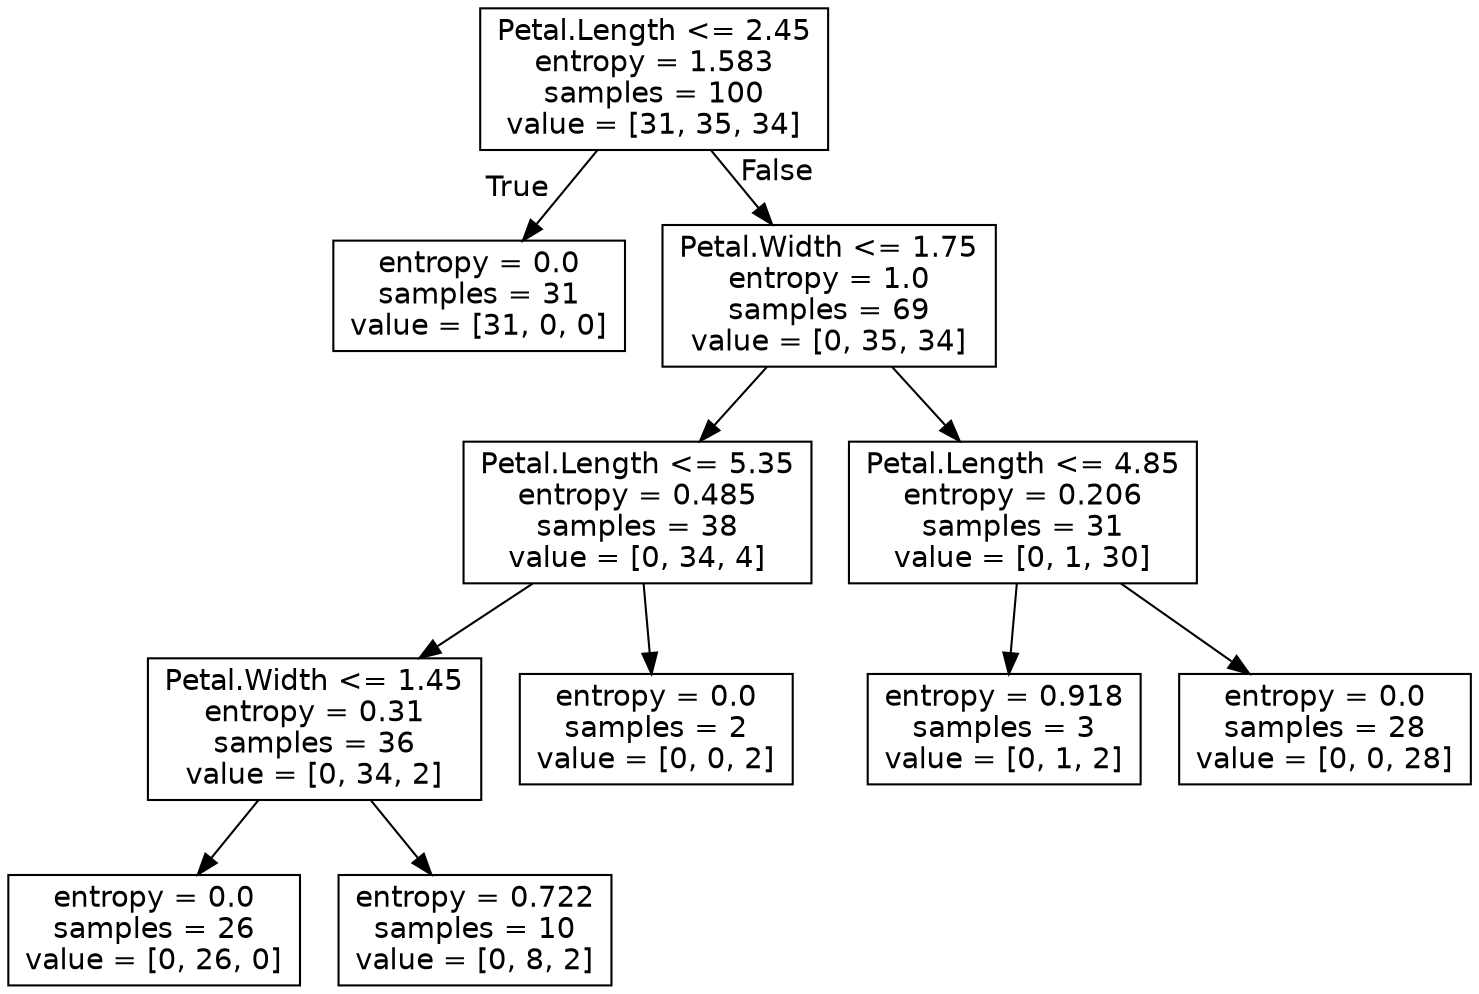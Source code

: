 digraph Tree {
node [shape=box, fontname="helvetica"] ;
edge [fontname="helvetica"] ;
0 [label="Petal.Length <= 2.45\nentropy = 1.583\nsamples = 100\nvalue = [31, 35, 34]"] ;
1 [label="entropy = 0.0\nsamples = 31\nvalue = [31, 0, 0]"] ;
0 -> 1 [labeldistance=2.5, labelangle=45, headlabel="True"] ;
2 [label="Petal.Width <= 1.75\nentropy = 1.0\nsamples = 69\nvalue = [0, 35, 34]"] ;
0 -> 2 [labeldistance=2.5, labelangle=-45, headlabel="False"] ;
3 [label="Petal.Length <= 5.35\nentropy = 0.485\nsamples = 38\nvalue = [0, 34, 4]"] ;
2 -> 3 ;
4 [label="Petal.Width <= 1.45\nentropy = 0.31\nsamples = 36\nvalue = [0, 34, 2]"] ;
3 -> 4 ;
5 [label="entropy = 0.0\nsamples = 26\nvalue = [0, 26, 0]"] ;
4 -> 5 ;
6 [label="entropy = 0.722\nsamples = 10\nvalue = [0, 8, 2]"] ;
4 -> 6 ;
7 [label="entropy = 0.0\nsamples = 2\nvalue = [0, 0, 2]"] ;
3 -> 7 ;
8 [label="Petal.Length <= 4.85\nentropy = 0.206\nsamples = 31\nvalue = [0, 1, 30]"] ;
2 -> 8 ;
9 [label="entropy = 0.918\nsamples = 3\nvalue = [0, 1, 2]"] ;
8 -> 9 ;
10 [label="entropy = 0.0\nsamples = 28\nvalue = [0, 0, 28]"] ;
8 -> 10 ;
}